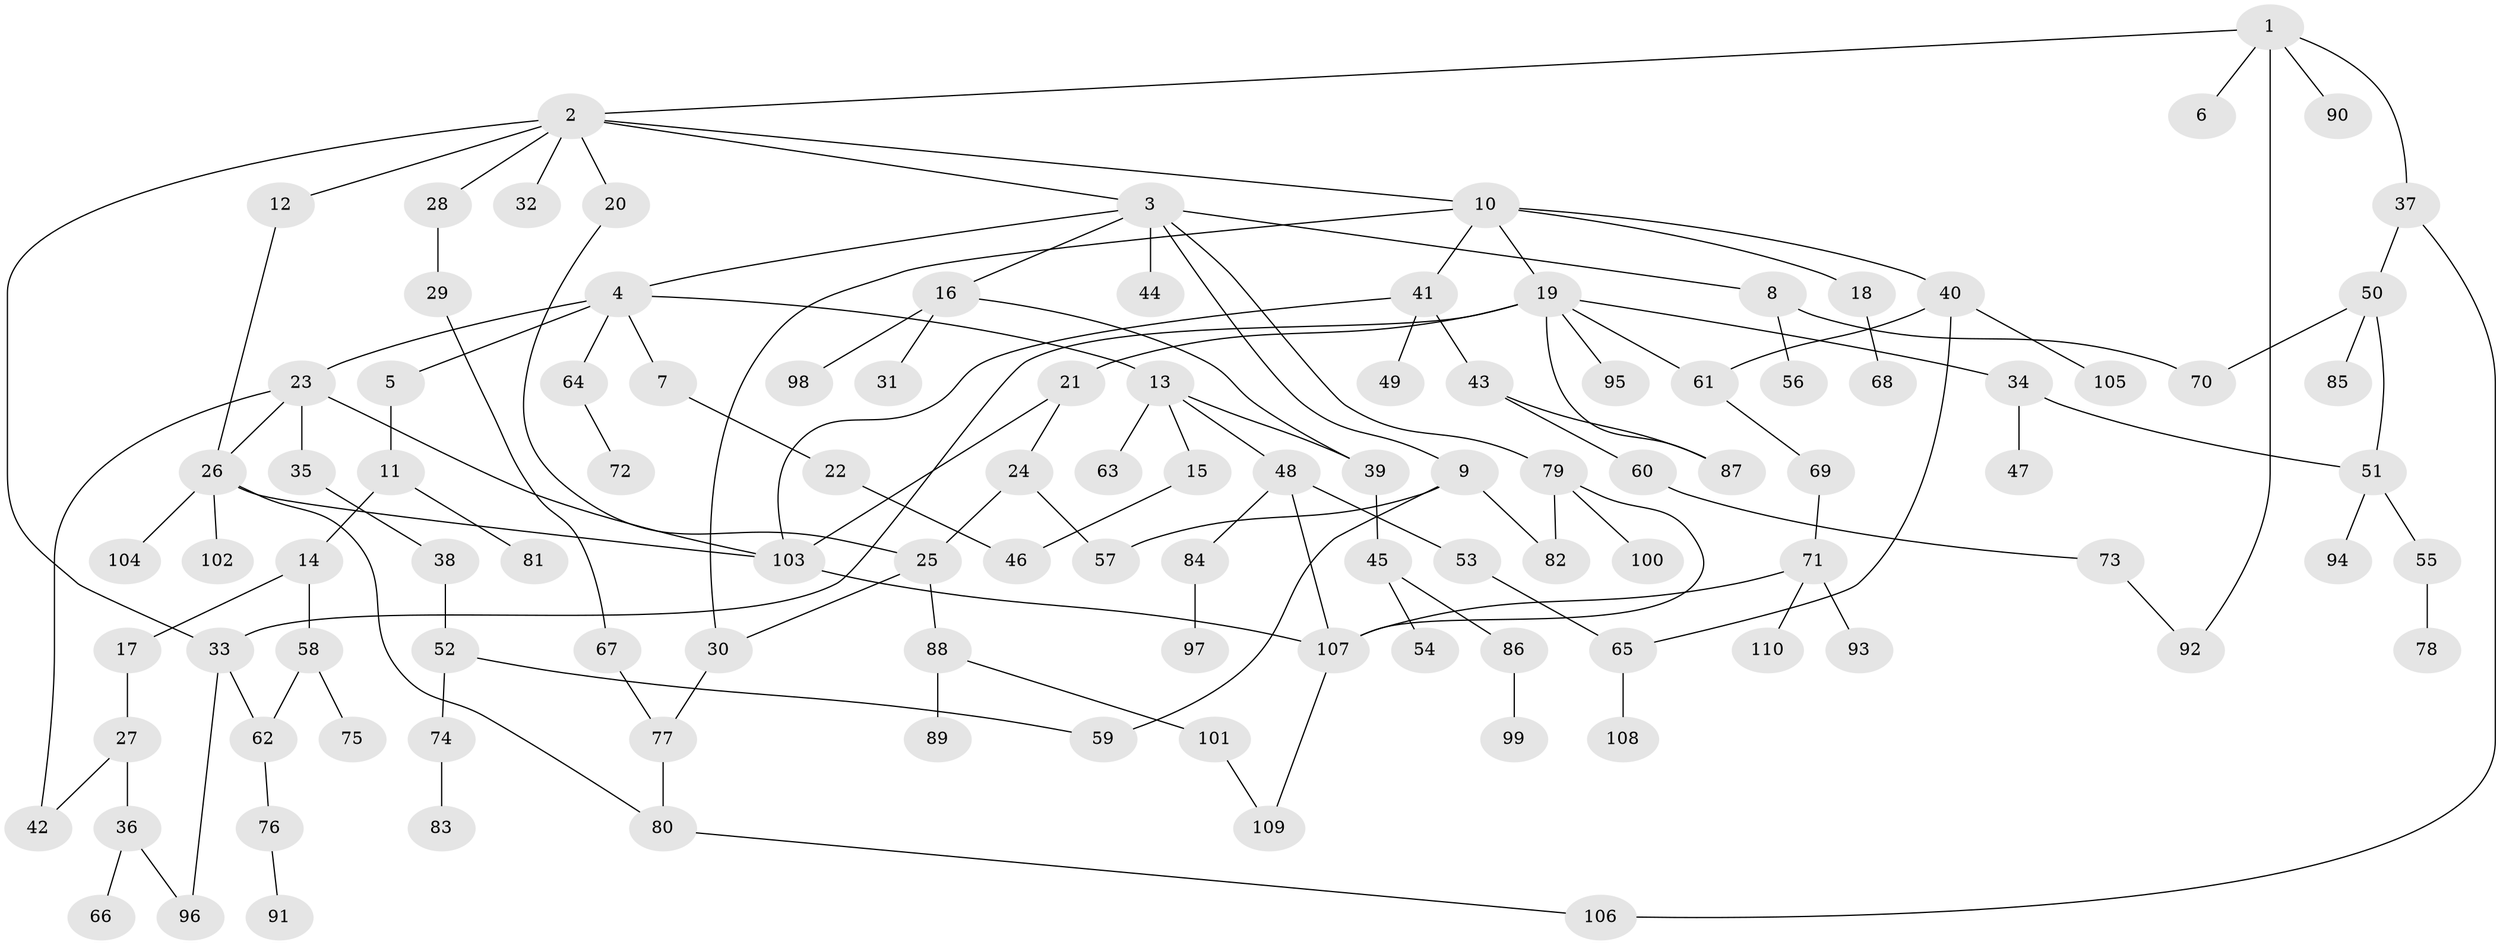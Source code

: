 // Generated by graph-tools (version 1.1) at 2025/49/03/09/25 03:49:20]
// undirected, 110 vertices, 137 edges
graph export_dot {
graph [start="1"]
  node [color=gray90,style=filled];
  1;
  2;
  3;
  4;
  5;
  6;
  7;
  8;
  9;
  10;
  11;
  12;
  13;
  14;
  15;
  16;
  17;
  18;
  19;
  20;
  21;
  22;
  23;
  24;
  25;
  26;
  27;
  28;
  29;
  30;
  31;
  32;
  33;
  34;
  35;
  36;
  37;
  38;
  39;
  40;
  41;
  42;
  43;
  44;
  45;
  46;
  47;
  48;
  49;
  50;
  51;
  52;
  53;
  54;
  55;
  56;
  57;
  58;
  59;
  60;
  61;
  62;
  63;
  64;
  65;
  66;
  67;
  68;
  69;
  70;
  71;
  72;
  73;
  74;
  75;
  76;
  77;
  78;
  79;
  80;
  81;
  82;
  83;
  84;
  85;
  86;
  87;
  88;
  89;
  90;
  91;
  92;
  93;
  94;
  95;
  96;
  97;
  98;
  99;
  100;
  101;
  102;
  103;
  104;
  105;
  106;
  107;
  108;
  109;
  110;
  1 -- 2;
  1 -- 6;
  1 -- 37;
  1 -- 90;
  1 -- 92;
  2 -- 3;
  2 -- 10;
  2 -- 12;
  2 -- 20;
  2 -- 28;
  2 -- 32;
  2 -- 33;
  3 -- 4;
  3 -- 8;
  3 -- 9;
  3 -- 16;
  3 -- 44;
  3 -- 79;
  4 -- 5;
  4 -- 7;
  4 -- 13;
  4 -- 23;
  4 -- 64;
  5 -- 11;
  7 -- 22;
  8 -- 56;
  8 -- 70;
  9 -- 57;
  9 -- 82;
  9 -- 59;
  10 -- 18;
  10 -- 19;
  10 -- 40;
  10 -- 41;
  10 -- 30;
  11 -- 14;
  11 -- 81;
  12 -- 26;
  13 -- 15;
  13 -- 48;
  13 -- 63;
  13 -- 39;
  14 -- 17;
  14 -- 58;
  15 -- 46;
  16 -- 31;
  16 -- 39;
  16 -- 98;
  17 -- 27;
  18 -- 68;
  19 -- 21;
  19 -- 34;
  19 -- 87;
  19 -- 95;
  19 -- 33;
  19 -- 61;
  20 -- 25;
  21 -- 24;
  21 -- 103;
  22 -- 46;
  23 -- 26;
  23 -- 35;
  23 -- 103;
  23 -- 42;
  24 -- 25;
  24 -- 57;
  25 -- 30;
  25 -- 88;
  26 -- 102;
  26 -- 104;
  26 -- 103;
  26 -- 80;
  27 -- 36;
  27 -- 42;
  28 -- 29;
  29 -- 67;
  30 -- 77;
  33 -- 62;
  33 -- 96;
  34 -- 47;
  34 -- 51;
  35 -- 38;
  36 -- 66;
  36 -- 96;
  37 -- 50;
  37 -- 106;
  38 -- 52;
  39 -- 45;
  40 -- 61;
  40 -- 105;
  40 -- 65;
  41 -- 43;
  41 -- 49;
  41 -- 103;
  43 -- 60;
  43 -- 87;
  45 -- 54;
  45 -- 86;
  48 -- 53;
  48 -- 84;
  48 -- 107;
  50 -- 85;
  50 -- 70;
  50 -- 51;
  51 -- 55;
  51 -- 94;
  52 -- 59;
  52 -- 74;
  53 -- 65;
  55 -- 78;
  58 -- 75;
  58 -- 62;
  60 -- 73;
  61 -- 69;
  62 -- 76;
  64 -- 72;
  65 -- 108;
  67 -- 77;
  69 -- 71;
  71 -- 93;
  71 -- 110;
  71 -- 107;
  73 -- 92;
  74 -- 83;
  76 -- 91;
  77 -- 80;
  79 -- 82;
  79 -- 100;
  79 -- 107;
  80 -- 106;
  84 -- 97;
  86 -- 99;
  88 -- 89;
  88 -- 101;
  101 -- 109;
  103 -- 107;
  107 -- 109;
}
